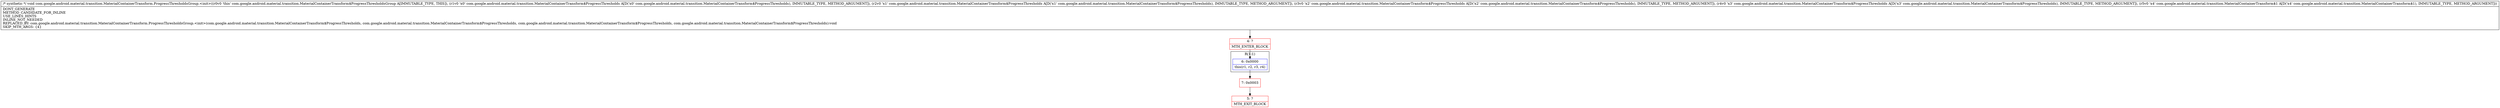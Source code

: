 digraph "CFG forcom.google.android.material.transition.MaterialContainerTransform.ProgressThresholdsGroup.\<init\>(Lcom\/google\/android\/material\/transition\/MaterialContainerTransform$ProgressThresholds;Lcom\/google\/android\/material\/transition\/MaterialContainerTransform$ProgressThresholds;Lcom\/google\/android\/material\/transition\/MaterialContainerTransform$ProgressThresholds;Lcom\/google\/android\/material\/transition\/MaterialContainerTransform$ProgressThresholds;Lcom\/google\/android\/material\/transition\/MaterialContainerTransform$1;)V" {
subgraph cluster_Region_379748367 {
label = "R(1:1)";
node [shape=record,color=blue];
Node_6 [shape=record,label="{6\:\ 0x0000|this(r1, r2, r3, r4)\l}"];
}
Node_4 [shape=record,color=red,label="{4\:\ ?|MTH_ENTER_BLOCK\l}"];
Node_7 [shape=record,color=red,label="{7\:\ 0x0003}"];
Node_5 [shape=record,color=red,label="{5\:\ ?|MTH_EXIT_BLOCK\l}"];
MethodNode[shape=record,label="{\/* synthetic *\/ void com.google.android.material.transition.MaterialContainerTransform.ProgressThresholdsGroup.\<init\>((r0v0 'this' com.google.android.material.transition.MaterialContainerTransform$ProgressThresholdsGroup A[IMMUTABLE_TYPE, THIS]), (r1v0 'x0' com.google.android.material.transition.MaterialContainerTransform$ProgressThresholds A[D('x0' com.google.android.material.transition.MaterialContainerTransform$ProgressThresholds), IMMUTABLE_TYPE, METHOD_ARGUMENT]), (r2v0 'x1' com.google.android.material.transition.MaterialContainerTransform$ProgressThresholds A[D('x1' com.google.android.material.transition.MaterialContainerTransform$ProgressThresholds), IMMUTABLE_TYPE, METHOD_ARGUMENT]), (r3v0 'x2' com.google.android.material.transition.MaterialContainerTransform$ProgressThresholds A[D('x2' com.google.android.material.transition.MaterialContainerTransform$ProgressThresholds), IMMUTABLE_TYPE, METHOD_ARGUMENT]), (r4v0 'x3' com.google.android.material.transition.MaterialContainerTransform$ProgressThresholds A[D('x3' com.google.android.material.transition.MaterialContainerTransform$ProgressThresholds), IMMUTABLE_TYPE, METHOD_ARGUMENT]), (r5v0 'x4' com.google.android.material.transition.MaterialContainerTransform$1 A[D('x4' com.google.android.material.transition.MaterialContainerTransform$1), IMMUTABLE_TYPE, METHOD_ARGUMENT]))  | DONT_GENERATE\lMETHOD_CANDIDATE_FOR_INLINE\lUSE_LINES_HINTS\lINLINE_NOT_NEEDED\lREPLACED_BY: com.google.android.material.transition.MaterialContainerTransform.ProgressThresholdsGroup.\<init\>(com.google.android.material.transition.MaterialContainerTransform$ProgressThresholds, com.google.android.material.transition.MaterialContainerTransform$ProgressThresholds, com.google.android.material.transition.MaterialContainerTransform$ProgressThresholds, com.google.android.material.transition.MaterialContainerTransform$ProgressThresholds):void\lSKIP_MTH_ARGS: \{4\}\l}"];
MethodNode -> Node_4;Node_6 -> Node_7;
Node_4 -> Node_6;
Node_7 -> Node_5;
}

